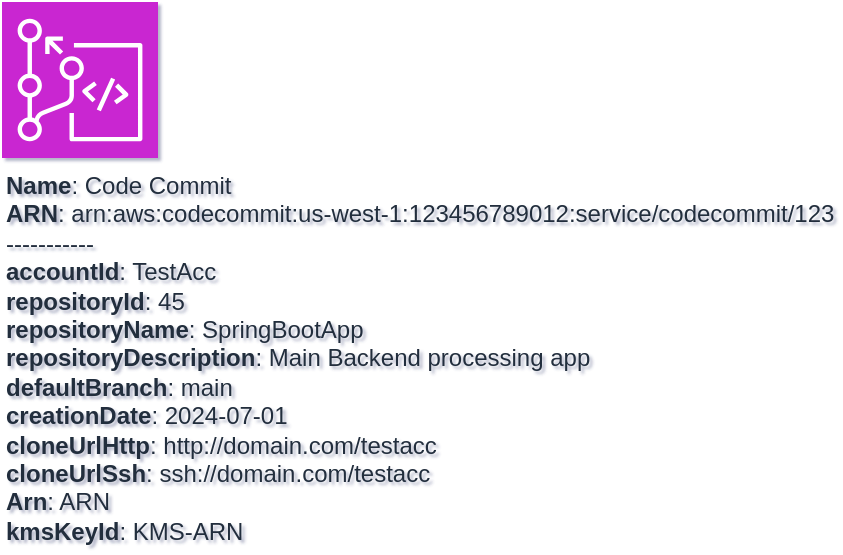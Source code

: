 <mxfile type="MultiCloud">
	<diagram id="diagram_1" name="AWS components">
		<mxGraphModel dx="1015" dy="661" grid="1" gridSize="10" guides="1" tooltips="1" connect="1" arrows="1" fold="1" page="1" pageScale="1" pageWidth="850" pageHeight="1100" math="0" shadow="1">
			<root>
				<mxCell id="0"/>
				<mxCell id="1" parent="0"/>
				<mxCell id="vertex:codecommit:arn:aws:codecommit:us-west-1:123456789012:service/codecommit/123" value="&lt;b&gt;Name&lt;/b&gt;: Code Commit&lt;BR&gt;&lt;b&gt;ARN&lt;/b&gt;: arn:aws:codecommit:us-west-1:123456789012:service/codecommit/123&lt;BR&gt;-----------&lt;BR&gt;&lt;b&gt;accountId&lt;/b&gt;: TestAcc&lt;BR&gt;&lt;b&gt;repositoryId&lt;/b&gt;: 45&lt;BR&gt;&lt;b&gt;repositoryName&lt;/b&gt;: SpringBootApp&lt;BR&gt;&lt;b&gt;repositoryDescription&lt;/b&gt;: Main Backend processing app&lt;BR&gt;&lt;b&gt;defaultBranch&lt;/b&gt;: main&lt;BR&gt;&lt;b&gt;creationDate&lt;/b&gt;: 2024-07-01&lt;BR&gt;&lt;b&gt;cloneUrlHttp&lt;/b&gt;: http://domain.com/testacc&lt;BR&gt;&lt;b&gt;cloneUrlSsh&lt;/b&gt;: ssh://domain.com/testacc&lt;BR&gt;&lt;b&gt;Arn&lt;/b&gt;: ARN&lt;BR&gt;&lt;b&gt;kmsKeyId&lt;/b&gt;: KMS-ARN" style="sketch=0;outlineConnect=0;fontColor=#232F3E;fillColor=#C925D1;strokeColor=#ffffff;dashed=0;verticalLabelPosition=bottom;verticalAlign=top;align=left;html=1;fontSize=12;fontStyle=0;aspect=fixed;shape=mxgraph.aws4.resourceIcon;resIcon=mxgraph.aws4.codecommit;" parent="1" vertex="1">
					<mxGeometry width="78" height="78" as="geometry"/>
				</mxCell>
			</root>
		</mxGraphModel>
	</diagram>
</mxfile>